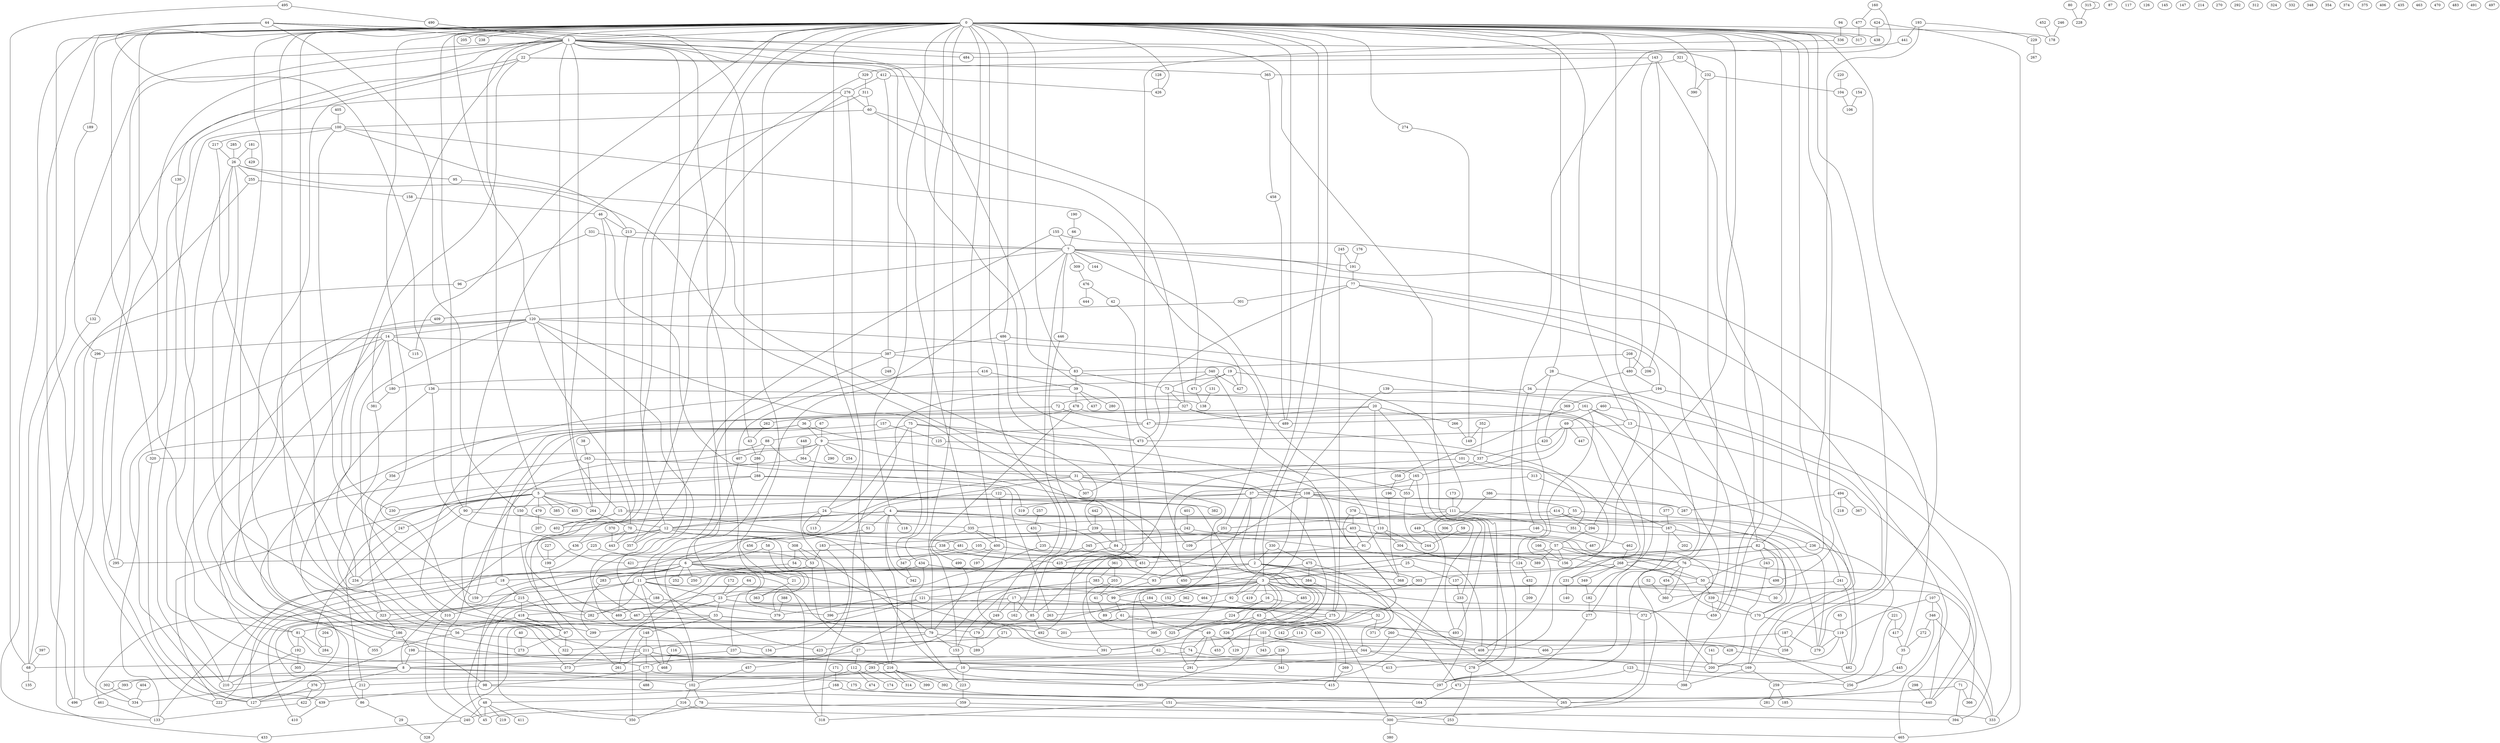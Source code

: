 graph G {
  0;
  1;
  2;
  3;
  4;
  5;
  6;
  7;
  8;
  9;
  10;
  11;
  12;
  13;
  14;
  15;
  16;
  17;
  18;
  19;
  20;
  21;
  22;
  23;
  24;
  25;
  26;
  27;
  28;
  29;
  30;
  31;
  32;
  33;
  34;
  35;
  36;
  37;
  38;
  39;
  40;
  41;
  42;
  43;
  44;
  45;
  46;
  47;
  48;
  49;
  50;
  51;
  52;
  53;
  54;
  55;
  56;
  57;
  58;
  59;
  60;
  61;
  62;
  63;
  64;
  65;
  66;
  67;
  68;
  69;
  70;
  71;
  72;
  73;
  74;
  75;
  76;
  77;
  78;
  79;
  80;
  81;
  82;
  83;
  84;
  85;
  86;
  87;
  88;
  89;
  90;
  91;
  92;
  93;
  94;
  95;
  96;
  97;
  98;
  99;
  100;
  101;
  102;
  103;
  104;
  105;
  106;
  107;
  108;
  109;
  110;
  111;
  112;
  113;
  114;
  115;
  116;
  117;
  118;
  119;
  120;
  121;
  122;
  123;
  124;
  125;
  126;
  127;
  128;
  129;
  130;
  131;
  132;
  133;
  134;
  135;
  136;
  137;
  138;
  139;
  140;
  141;
  142;
  143;
  144;
  145;
  146;
  147;
  148;
  149;
  150;
  151;
  152;
  153;
  154;
  155;
  156;
  157;
  158;
  159;
  160;
  161;
  162;
  163;
  164;
  165;
  166;
  167;
  168;
  169;
  170;
  171;
  172;
  173;
  174;
  175;
  176;
  177;
  178;
  179;
  180;
  181;
  182;
  183;
  184;
  185;
  186;
  187;
  188;
  189;
  190;
  191;
  192;
  193;
  194;
  195;
  196;
  197;
  198;
  199;
  200;
  201;
  202;
  203;
  204;
  205;
  206;
  207;
  208;
  209;
  210;
  211;
  212;
  213;
  214;
  215;
  216;
  217;
  218;
  219;
  220;
  221;
  222;
  223;
  224;
  225;
  226;
  227;
  228;
  229;
  230;
  231;
  232;
  233;
  234;
  235;
  236;
  237;
  238;
  239;
  240;
  241;
  242;
  243;
  244;
  245;
  246;
  247;
  248;
  249;
  250;
  251;
  252;
  253;
  254;
  255;
  256;
  257;
  258;
  259;
  260;
  261;
  262;
  263;
  264;
  265;
  266;
  267;
  268;
  269;
  270;
  271;
  272;
  273;
  274;
  275;
  276;
  277;
  278;
  279;
  280;
  281;
  282;
  283;
  284;
  285;
  286;
  287;
  288;
  289;
  290;
  291;
  292;
  293;
  294;
  295;
  296;
  297;
  298;
  299;
  300;
  301;
  302;
  303;
  304;
  305;
  306;
  307;
  308;
  309;
  310;
  311;
  312;
  313;
  314;
  315;
  316;
  317;
  318;
  319;
  320;
  321;
  322;
  323;
  324;
  325;
  326;
  327;
  328;
  329;
  330;
  331;
  332;
  333;
  334;
  335;
  336;
  337;
  338;
  339;
  340;
  341;
  342;
  343;
  344;
  345;
  346;
  347;
  348;
  349;
  350;
  351;
  352;
  353;
  354;
  355;
  356;
  357;
  358;
  359;
  360;
  361;
  362;
  363;
  364;
  365;
  366;
  367;
  368;
  369;
  370;
  371;
  372;
  373;
  374;
  375;
  376;
  377;
  378;
  379;
  380;
  381;
  382;
  383;
  384;
  385;
  386;
  387;
  388;
  389;
  390;
  391;
  392;
  393;
  394;
  395;
  396;
  397;
  398;
  399;
  400;
  401;
  402;
  403;
  404;
  405;
  406;
  407;
  408;
  409;
  410;
  411;
  412;
  413;
  414;
  415;
  416;
  417;
  418;
  419;
  420;
  421;
  422;
  423;
  424;
  425;
  426;
  427;
  428;
  429;
  430;
  431;
  432;
  433;
  434;
  435;
  436;
  437;
  438;
  439;
  440;
  441;
  442;
  443;
  444;
  445;
  446;
  447;
  448;
  449;
  450;
  451;
  452;
  453;
  454;
  455;
  456;
  457;
  458;
  459;
  460;
  461;
  462;
  463;
  464;
  465;
  466;
  467;
  468;
  469;
  470;
  471;
  472;
  473;
  474;
  475;
  476;
  477;
  478;
  479;
  480;
  481;
  482;
  483;
  484;
  485;
  486;
  487;
  488;
  489;
  490;
  491;
  492;
  493;
  494;
  495;
  496;
  497;
  498;
  499;
   0 -- 1;
   0 -- 2;
   0 -- 3;
   0 -- 4;
   0 -- 5;
   0 -- 6;
   0 -- 12;
   0 -- 13;
   0 -- 21;
   0 -- 24;
   0 -- 28;
   0 -- 50;
   0 -- 79;
   0 -- 81;
   0 -- 82;
   0 -- 83;
   0 -- 90;
   0 -- 115;
   0 -- 120;
   0 -- 133;
   0 -- 156;
   0 -- 169;
   0 -- 177;
   0 -- 178;
   0 -- 189;
   0 -- 205;
   0 -- 238;
   0 -- 249;
   0 -- 258;
   0 -- 274;
   0 -- 279;
   0 -- 282;
   0 -- 294;
   0 -- 317;
   0 -- 320;
   0 -- 322;
   0 -- 336;
   0 -- 373;
   0 -- 390;
   0 -- 400;
   0 -- 426;
   0 -- 434;
   0 -- 438;
   0 -- 486;
   0 -- 489;
   0 -- 496;
   1 -- 15;
   1 -- 22;
   1 -- 68;
   1 -- 127;
   1 -- 130;
   1 -- 230;
   1 -- 335;
   1 -- 395;
   1 -- 396;
   1 -- 459;
   1 -- 473;
   1 -- 484;
   2 -- 11;
   2 -- 93;
   2 -- 261;
   2 -- 265;
   2 -- 303;
   2 -- 368;
   2 -- 373;
   2 -- 422;
   2 -- 472;
   3 -- 16;
   3 -- 17;
   3 -- 92;
   3 -- 98;
   3 -- 152;
   3 -- 195;
   3 -- 200;
   3 -- 224;
   3 -- 291;
   3 -- 366;
   3 -- 395;
   3 -- 417;
   3 -- 419;
   3 -- 485;
   4 -- 8;
   4 -- 12;
   4 -- 51;
   4 -- 118;
   4 -- 167;
   4 -- 216;
   4 -- 279;
   4 -- 342;
   4 -- 384;
   4 -- 402;
   5 -- 150;
   5 -- 222;
   5 -- 230;
   5 -- 234;
   5 -- 247;
   5 -- 264;
   5 -- 326;
   5 -- 385;
   5 -- 450;
   5 -- 455;
   5 -- 479;
   6 -- 3;
   6 -- 21;
   6 -- 48;
   6 -- 234;
   6 -- 250;
   6 -- 252;
   6 -- 283;
   6 -- 318;
   6 -- 391;
   6 -- 410;
   6 -- 469;
   7 -- 35;
   7 -- 144;
   7 -- 191;
   7 -- 237;
   7 -- 251;
   7 -- 309;
   7 -- 409;
   7 -- 446;
   7 -- 465;
   8 -- 102;
   8 -- 175;
   8 -- 302;
   8 -- 376;
   9 -- 254;
   9 -- 290;
   9 -- 320;
   9 -- 364;
   9 -- 391;
   9 -- 396;
   9 -- 407;
   10 -- 210;
   10 -- 223;
   10 -- 297;
   10 -- 393;
   10 -- 415;
   11 -- 23;
   11 -- 45;
   11 -- 99;
   11 -- 159;
   11 -- 179;
   11 -- 188;
   11 -- 282;
   11 -- 468;
   12 -- 76;
   12 -- 97;
   12 -- 133;
   12 -- 308;
   12 -- 357;
   12 -- 443;
   12 -- 481;
   13 -- 440;
   13 -- 473;
   14 -- 86;
   14 -- 115;
   14 -- 180;
   14 -- 234;
   14 -- 296;
   14 -- 387;
   14 -- 439;
   15 -- 195;
   15 -- 402;
   15 -- 469;
   16 -- 224;
   16 -- 322;
   16 -- 466;
   17 -- 85;
   17 -- 162;
   17 -- 249;
   17 -- 275;
   17 -- 282;
   17 -- 418;
   18 -- 215;
   18 -- 461;
   19 -- 111;
   19 -- 356;
   19 -- 427;
   19 -- 471;
   20 -- 47;
   20 -- 110;
   20 -- 133;
   20 -- 266;
   20 -- 278;
   21 -- 363;
   22 -- 295;
   22 -- 365;
   22 -- 412;
   23 -- 33;
   23 -- 269;
   23 -- 372;
   23 -- 467;
   23 -- 469;
   24 -- 12;
   24 -- 110;
   24 -- 113;
   24 -- 425;
   25 -- 3;
   25 -- 137;
   26 -- 8;
   26 -- 95;
   26 -- 255;
   26 -- 307;
   26 -- 323;
   27 -- 112;
   27 -- 177;
   28 -- 34;
   28 -- 124;
   28 -- 394;
   29 -- 328;
   31 -- 102;
   31 -- 108;
   31 -- 307;
   31 -- 325;
   31 -- 423;
   32 -- 142;
   32 -- 371;
   33 -- 81;
   33 -- 148;
   33 -- 201;
   33 -- 256;
   33 -- 387;
   34 -- 72;
   34 -- 146;
   34 -- 300;
   35 -- 445;
   36 -- 9;
   36 -- 97;
   36 -- 310;
   36 -- 453;
   37 -- 4;
   37 -- 55;
   37 -- 90;
   37 -- 99;
   37 -- 195;
   38 -- 163;
   39 -- 280;
   39 -- 318;
   39 -- 437;
   39 -- 478;
   40 -- 273;
   41 -- 89;
   42 -- 109;
   43 -- 286;
   44 -- 1;
   44 -- 43;
   44 -- 136;
   44 -- 150;
   44 -- 222;
   44 -- 278;
   46 -- 213;
   46 -- 319;
   46 -- 402;
   47 -- 9;
   47 -- 408;
   48 -- 45;
   48 -- 219;
   48 -- 240;
   48 -- 411;
   49 -- 74;
   49 -- 291;
   49 -- 408;
   49 -- 453;
   50 -- 30;
   50 -- 153;
   50 -- 339;
   51 -- 6;
   52 -- 360;
   53 -- 250;
   53 -- 289;
   54 -- 11;
   55 -- 306;
   55 -- 482;
   56 -- 120;
   56 -- 134;
   56 -- 334;
   57 -- 76;
   57 -- 156;
   57 -- 379;
   57 -- 389;
   57 -- 440;
   58 -- 6;
   58 -- 363;
   59 -- 244;
   60 -- 100;
   60 -- 471;
   61 -- 49;
   61 -- 299;
   61 -- 328;
   61 -- 430;
   62 -- 8;
   62 -- 333;
   63 -- 201;
   63 -- 326;
   63 -- 415;
   64 -- 23;
   65 -- 119;
   66 -- 7;
   67 -- 9;
   67 -- 159;
   68 -- 135;
   69 -- 85;
   69 -- 420;
   69 -- 447;
   69 -- 450;
   70 -- 379;
   70 -- 436;
   70 -- 443;
   71 -- 151;
   71 -- 366;
   71 -- 394;
   72 -- 47;
   72 -- 127;
   73 -- 277;
   73 -- 307;
   73 -- 327;
   74 -- 169;
   74 -- 293;
   75 -- 24;
   75 -- 88;
   75 -- 142;
   75 -- 347;
   75 -- 473;
   76 -- 297;
   76 -- 360;
   76 -- 454;
   76 -- 498;
   77 -- 82;
   77 -- 194;
   77 -- 301;
   77 -- 473;
   78 -- 240;
   78 -- 394;
   79 -- 153;
   79 -- 423;
   79 -- 428;
   80 -- 228;
   81 -- 192;
   81 -- 284;
   81 -- 373;
   82 -- 170;
   82 -- 243;
   82 -- 303;
   82 -- 425;
   82 -- 498;
   83 -- 39;
   83 -- 73;
   84 -- 425;
   84 -- 451;
   85 -- 492;
   86 -- 29;
   88 -- 45;
   88 -- 286;
   88 -- 353;
   90 -- 210;
   90 -- 335;
   91 -- 451;
   92 -- 263;
   92 -- 344;
   93 -- 41;
   94 -- 336;
   95 -- 239;
   96 -- 433;
   97 -- 273;
   97 -- 322;
   98 -- 26;
   98 -- 151;
   98 -- 439;
   99 -- 32;
   99 -- 61;
   100 -- 159;
   100 -- 210;
   100 -- 217;
   100 -- 427;
   101 -- 31;
   101 -- 241;
   102 -- 1;
   102 -- 78;
   102 -- 316;
   103 -- 258;
   103 -- 343;
   103 -- 344;
   103 -- 391;
   104 -- 106;
   105 -- 156;
   105 -- 222;
   107 -- 119;
   107 -- 346;
   107 -- 440;
   108 -- 3;
   108 -- 93;
   108 -- 111;
   108 -- 233;
   108 -- 287;
   108 -- 319;
   110 -- 91;
   110 -- 304;
   110 -- 389;
   111 -- 251;
   111 -- 279;
   111 -- 351;
   111 -- 449;
   112 -- 127;
   112 -- 174;
   112 -- 474;
   114 -- 129;
   116 -- 468;
   119 -- 200;
   119 -- 279;
   119 -- 482;
   120 -- 14;
   120 -- 70;
   120 -- 84;
   120 -- 210;
   120 -- 299;
   120 -- 368;
   121 -- 211;
   121 -- 300;
   121 -- 396;
   122 -- 15;
   122 -- 74;
   122 -- 382;
   123 -- 256;
   123 -- 472;
   124 -- 432;
   125 -- 337;
   128 -- 426;
   130 -- 81;
   131 -- 138;
   132 -- 68;
   136 -- 138;
   136 -- 186;
   136 -- 421;
   137 -- 233;
   139 -- 92;
   139 -- 161;
   141 -- 200;
   143 -- 206;
   143 -- 329;
   143 -- 398;
   143 -- 480;
   146 -- 84;
   146 -- 170;
   148 -- 211;
   148 -- 350;
   150 -- 12;
   150 -- 261;
   151 -- 253;
   151 -- 318;
   153 -- 10;
   154 -- 106;
   155 -- 7;
   155 -- 357;
   155 -- 459;
   157 -- 18;
   157 -- 125;
   158 -- 46;
   160 -- 297;
   160 -- 477;
   161 -- 13;
   161 -- 372;
   161 -- 408;
   161 -- 489;
   162 -- 7;
   163 -- 8;
   163 -- 31;
   163 -- 264;
   165 -- 37;
   165 -- 353;
   165 -- 493;
   166 -- 156;
   167 -- 30;
   167 -- 202;
   167 -- 413;
   168 -- 48;
   168 -- 164;
   169 -- 259;
   169 -- 398;
   170 -- 119;
   171 -- 168;
   172 -- 23;
   173 -- 111;
   175 -- 440;
   176 -- 191;
   177 -- 98;
   177 -- 297;
   177 -- 488;
   179 -- 289;
   180 -- 381;
   181 -- 26;
   181 -- 429;
   182 -- 277;
   183 -- 53;
   183 -- 134;
   184 -- 350;
   184 -- 459;
   186 -- 198;
   186 -- 355;
   187 -- 258;
   187 -- 279;
   187 -- 466;
   188 -- 323;
   188 -- 379;
   189 -- 296;
   190 -- 66;
   191 -- 77;
   192 -- 210;
   192 -- 305;
   193 -- 229;
   193 -- 441;
   193 -- 498;
   194 -- 333;
   194 -- 369;
   196 -- 368;
   198 -- 8;
   198 -- 216;
   199 -- 282;
   203 -- 27;
   203 -- 41;
   204 -- 284;
   208 -- 83;
   208 -- 206;
   208 -- 480;
   211 -- 68;
   211 -- 177;
   211 -- 261;
   211 -- 291;
   211 -- 413;
   211 -- 468;
   212 -- 86;
   212 -- 222;
   212 -- 288;
   213 -- 7;
   213 -- 100;
   213 -- 199;
   215 -- 310;
   215 -- 418;
   215 -- 492;
   216 -- 195;
   216 -- 276;
   216 -- 314;
   216 -- 392;
   216 -- 399;
   217 -- 26;
   217 -- 234;
   220 -- 104;
   221 -- 256;
   221 -- 417;
   223 -- 359;
   224 -- 325;
   225 -- 53;
   225 -- 127;
   226 -- 10;
   226 -- 341;
   227 -- 199;
   229 -- 267;
   231 -- 140;
   231 -- 478;
   232 -- 76;
   232 -- 104;
   232 -- 390;
   233 -- 297;
   235 -- 23;
   235 -- 451;
   236 -- 259;
   236 -- 268;
   237 -- 8;
   237 -- 398;
   239 -- 84;
   239 -- 408;
   239 -- 456;
   240 -- 433;
   241 -- 360;
   241 -- 482;
   242 -- 183;
   242 -- 244;
   243 -- 200;
   245 -- 191;
   245 -- 275;
   246 -- 178;
   247 -- 284;
   249 -- 179;
   251 -- 109;
   255 -- 158;
   257 -- 431;
   259 -- 185;
   259 -- 281;
   260 -- 291;
   260 -- 408;
   262 -- 43;
   264 -- 1;
   264 -- 70;
   266 -- 149;
   268 -- 3;
   268 -- 50;
   268 -- 231;
   268 -- 349;
   269 -- 415;
   271 -- 289;
   272 -- 35;
   273 -- 22;
   274 -- 149;
   275 -- 103;
   275 -- 395;
   276 -- 60;
   276 -- 132;
   276 -- 357;
   277 -- 297;
   278 -- 253;
   283 -- 299;
   285 -- 26;
   286 -- 288;
   288 -- 5;
   288 -- 108;
   288 -- 263;
   293 -- 212;
   293 -- 314;
   294 -- 57;
   295 -- 1;
   296 -- 334;
   298 -- 440;
   300 -- 380;
   300 -- 465;
   301 -- 120;
   302 -- 334;
   303 -- 464;
   304 -- 124;
   308 -- 53;
   308 -- 54;
   308 -- 79;
   309 -- 476;
   310 -- 240;
   311 -- 60;
   311 -- 90;
   313 -- 108;
   313 -- 167;
   315 -- 228;
   315 -- 315;
   316 -- 300;
   316 -- 350;
   320 -- 127;
   321 -- 232;
   321 -- 365;
   323 -- 186;
   326 -- 129;
   327 -- 36;
   327 -- 60;
   327 -- 169;
   327 -- 489;
   329 -- 311;
   329 -- 436;
   330 -- 2;
   330 -- 475;
   331 -- 7;
   331 -- 96;
   335 -- 326;
   335 -- 400;
   335 -- 499;
   336 -- 47;
   337 -- 165;
   337 -- 351;
   338 -- 295;
   338 -- 451;
   339 -- 170;
   339 -- 459;
   340 -- 73;
   340 -- 180;
   340 -- 275;
   340 -- 427;
   344 -- 200;
   344 -- 278;
   344 -- 373;
   345 -- 457;
   346 -- 265;
   346 -- 272;
   346 -- 333;
   347 -- 342;
   349 -- 182;
   351 -- 462;
   352 -- 149;
   352 -- 337;
   353 -- 244;
   356 -- 97;
   358 -- 196;
   359 -- 45;
   359 -- 333;
   361 -- 203;
   361 -- 383;
   362 -- 89;
   364 -- 165;
   364 -- 323;
   365 -- 458;
   369 -- 358;
   370 -- 443;
   372 -- 265;
   376 -- 127;
   376 -- 422;
   377 -- 167;
   378 -- 391;
   378 -- 403;
   378 -- 493;
   381 -- 22;
   381 -- 211;
   383 -- 121;
   383 -- 464;
   384 -- 103;
   386 -- 195;
   386 -- 287;
   387 -- 83;
   387 -- 248;
   387 -- 412;
   388 -- 379;
   392 -- 265;
   393 -- 496;
   397 -- 68;
   400 -- 50;
   400 -- 197;
   400 -- 347;
   401 -- 242;
   403 -- 57;
   403 -- 91;
   403 -- 338;
   403 -- 345;
   403 -- 398;
   404 -- 334;
   405 -- 100;
   407 -- 11;
   409 -- 355;
   412 -- 276;
   412 -- 426;
   414 -- 236;
   414 -- 294;
   414 -- 335;
   416 -- 39;
   416 -- 407;
   417 -- 35;
   418 -- 56;
   418 -- 79;
   418 -- 97;
   420 -- 337;
   422 -- 133;
   424 -- 438;
   424 -- 465;
   428 -- 482;
   431 -- 235;
   432 -- 209;
   434 -- 18;
   434 -- 93;
   434 -- 223;
   436 -- 199;
   439 -- 410;
   441 -- 484;
   442 -- 239;
   445 -- 256;
   446 -- 85;
   448 -- 364;
   449 -- 99;
   449 -- 487;
   452 -- 178;
   454 -- 360;
   457 -- 102;
   458 -- 489;
   460 -- 69;
   460 -- 258;
   461 -- 133;
   462 -- 268;
   467 -- 120;
   467 -- 192;
   467 -- 493;
   471 -- 138;
   472 -- 164;
   475 -- 371;
   475 -- 384;
   475 -- 450;
   476 -- 42;
   476 -- 444;
   477 -- 317;
   478 -- 153;
   478 -- 262;
   479 -- 207;
   480 -- 194;
   480 -- 420;
   481 -- 170;
   481 -- 421;
   485 -- 63;
   486 -- 182;
   486 -- 387;
   486 -- 492;
   490 -- 1;
   494 -- 218;
   494 -- 287;
   494 -- 367;
   495 -- 68;
   495 -- 490;
   496 -- 255;
   499 -- 79;
}
